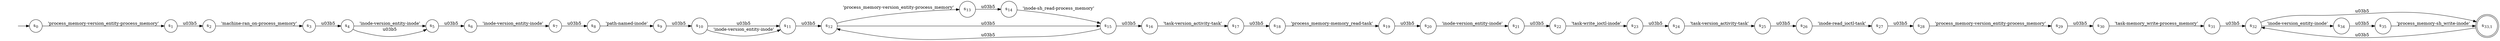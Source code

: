 digraph NFA {
    rankdir = LR;
    I [style = invis];
    I -> S0;
    S0 [label = <s<sub>0</sub>>, shape = circle];
    S1 [label = <s<sub>1</sub>>, shape = circle];
    S2 [label = <s<sub>2</sub>>, shape = circle];
    S3 [label = <s<sub>3</sub>>, shape = circle];
    S4 [label = <s<sub>4</sub>>, shape = circle];
    S5 [label = <s<sub>5</sub>>, shape = circle];
    S6 [label = <s<sub>6</sub>>, shape = circle];
    S7 [label = <s<sub>7</sub>>, shape = circle];
    S8 [label = <s<sub>8</sub>>, shape = circle];
    S9 [label = <s<sub>9</sub>>, shape = circle];
    S10 [label = <s<sub>10</sub>>, shape = circle];
    S11 [label = <s<sub>11</sub>>, shape = circle];
    S12 [label = <s<sub>12</sub>>, shape = circle];
    S13 [label = <s<sub>13</sub>>, shape = circle];
    S14 [label = <s<sub>14</sub>>, shape = circle];
    S15 [label = <s<sub>15</sub>>, shape = circle];
    S15 -> S12 [label = "\u03b5"];
    S16 [label = <s<sub>16</sub>>, shape = circle];
    S17 [label = <s<sub>17</sub>>, shape = circle];
    S18 [label = <s<sub>18</sub>>, shape = circle];
    S19 [label = <s<sub>19</sub>>, shape = circle];
    S20 [label = <s<sub>20</sub>>, shape = circle];
    S21 [label = <s<sub>21</sub>>, shape = circle];
    S22 [label = <s<sub>22</sub>>, shape = circle];
    S23 [label = <s<sub>23</sub>>, shape = circle];
    S24 [label = <s<sub>24</sub>>, shape = circle];
    S25 [label = <s<sub>25</sub>>, shape = circle];
    S26 [label = <s<sub>26</sub>>, shape = circle];
    S27 [label = <s<sub>27</sub>>, shape = circle];
    S28 [label = <s<sub>28</sub>>, shape = circle];
    S29 [label = <s<sub>29</sub>>, shape = circle];
    S30 [label = <s<sub>30</sub>>, shape = circle];
    S31 [label = <s<sub>31</sub>>, shape = circle];
    S32 [label = <s<sub>32</sub>>, shape = circle];
    S33 [label = <s<sub>33,1</sub>>, shape = circle, peripheries = 2];
    S33 -> S32 [label = "\u03b5"];
    S32 -> S33 [label = "\u03b5"];
    S34 [label = <s<sub>34</sub>>, shape = circle];
    S35 [label = <s<sub>35</sub>>, shape = circle];
    S35 -> S33 [label = "'process_memory-sh_write-inode'"];
    S34 -> S35 [label = "\u03b5"];
    S32 -> S34 [label = "'inode-version_entity-inode'"];
    S31 -> S32 [label = "\u03b5"];
    S30 -> S31 [label = "'task-memory_write-process_memory'"];
    S29 -> S30 [label = "\u03b5"];
    S28 -> S29 [label = "'process_memory-version_entity-process_memory'"];
    S27 -> S28 [label = "\u03b5"];
    S26 -> S27 [label = "'inode-read_ioctl-task'"];
    S25 -> S26 [label = "\u03b5"];
    S24 -> S25 [label = "'task-version_activity-task'"];
    S23 -> S24 [label = "\u03b5"];
    S22 -> S23 [label = "'task-write_ioctl-inode'"];
    S21 -> S22 [label = "\u03b5"];
    S20 -> S21 [label = "'inode-version_entity-inode'"];
    S19 -> S20 [label = "\u03b5"];
    S18 -> S19 [label = "'process_memory-memory_read-task'"];
    S17 -> S18 [label = "\u03b5"];
    S16 -> S17 [label = "'task-version_activity-task'"];
    S15 -> S16 [label = "\u03b5"];
    S14 -> S15 [label = "'inode-sh_read-process_memory'"];
    S13 -> S14 [label = "\u03b5"];
    S12 -> S13 [label = "'process_memory-version_entity-process_memory'"];
    S12 -> S15 [label = "\u03b5"];
    S11 -> S12 [label = "\u03b5"];
    S10 -> S11 [label = "\u03b5"];
    S10 -> S11 [label = "'inode-version_entity-inode'"];
    S9 -> S10 [label = "\u03b5"];
    S8 -> S9 [label = "'path-named-inode'"];
    S7 -> S8 [label = "\u03b5"];
    S6 -> S7 [label = "'inode-version_entity-inode'"];
    S5 -> S6 [label = "\u03b5"];
    S4 -> S5 [label = "'inode-version_entity-inode'"];
    S4 -> S5 [label = "\u03b5"];
    S3 -> S4 [label = "\u03b5"];
    S2 -> S3 [label = "'machine-ran_on-process_memory'"];
    S1 -> S2 [label = "\u03b5"];
    S0 -> S1 [label = "'process_memory-version_entity-process_memory'"];
}
